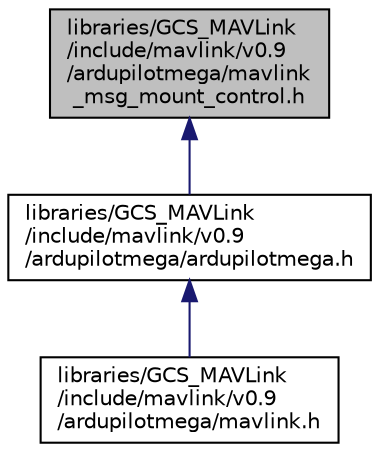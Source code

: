 digraph "libraries/GCS_MAVLink/include/mavlink/v0.9/ardupilotmega/mavlink_msg_mount_control.h"
{
 // INTERACTIVE_SVG=YES
  edge [fontname="Helvetica",fontsize="10",labelfontname="Helvetica",labelfontsize="10"];
  node [fontname="Helvetica",fontsize="10",shape=record];
  Node1 [label="libraries/GCS_MAVLink\l/include/mavlink/v0.9\l/ardupilotmega/mavlink\l_msg_mount_control.h",height=0.2,width=0.4,color="black", fillcolor="grey75", style="filled" fontcolor="black"];
  Node1 -> Node2 [dir="back",color="midnightblue",fontsize="10",style="solid",fontname="Helvetica"];
  Node2 [label="libraries/GCS_MAVLink\l/include/mavlink/v0.9\l/ardupilotmega/ardupilotmega.h",height=0.2,width=0.4,color="black", fillcolor="white", style="filled",URL="$v0_89_2ardupilotmega_2ardupilotmega_8h.html",tooltip="MAVLink comm protocol generated from ardupilotmega.xml. "];
  Node2 -> Node3 [dir="back",color="midnightblue",fontsize="10",style="solid",fontname="Helvetica"];
  Node3 [label="libraries/GCS_MAVLink\l/include/mavlink/v0.9\l/ardupilotmega/mavlink.h",height=0.2,width=0.4,color="black", fillcolor="white", style="filled",URL="$v0_89_2ardupilotmega_2mavlink_8h.html",tooltip="MAVLink comm protocol built from ardupilotmega.xml. "];
}
